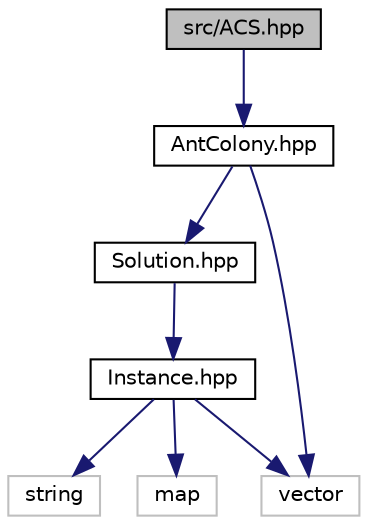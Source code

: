 digraph "src/ACS.hpp"
{
  edge [fontname="Helvetica",fontsize="10",labelfontname="Helvetica",labelfontsize="10"];
  node [fontname="Helvetica",fontsize="10",shape=record];
  Node1 [label="src/ACS.hpp",height=0.2,width=0.4,color="black", fillcolor="grey75", style="filled", fontcolor="black"];
  Node1 -> Node2 [color="midnightblue",fontsize="10",style="solid"];
  Node2 [label="AntColony.hpp",height=0.2,width=0.4,color="black", fillcolor="white", style="filled",URL="$AntColony_8hpp.html",tooltip="definition of the virtual class AntColony "];
  Node2 -> Node3 [color="midnightblue",fontsize="10",style="solid"];
  Node3 [label="Solution.hpp",height=0.2,width=0.4,color="black", fillcolor="white", style="filled",URL="$Solution_8hpp.html",tooltip="definition of a class Solution "];
  Node3 -> Node4 [color="midnightblue",fontsize="10",style="solid"];
  Node4 [label="Instance.hpp",height=0.2,width=0.4,color="black", fillcolor="white", style="filled",URL="$Instance_8hpp.html"];
  Node4 -> Node5 [color="midnightblue",fontsize="10",style="solid"];
  Node5 [label="string",height=0.2,width=0.4,color="grey75", fillcolor="white", style="filled"];
  Node4 -> Node6 [color="midnightblue",fontsize="10",style="solid"];
  Node6 [label="vector",height=0.2,width=0.4,color="grey75", fillcolor="white", style="filled"];
  Node4 -> Node7 [color="midnightblue",fontsize="10",style="solid"];
  Node7 [label="map",height=0.2,width=0.4,color="grey75", fillcolor="white", style="filled"];
  Node2 -> Node6 [color="midnightblue",fontsize="10",style="solid"];
}
